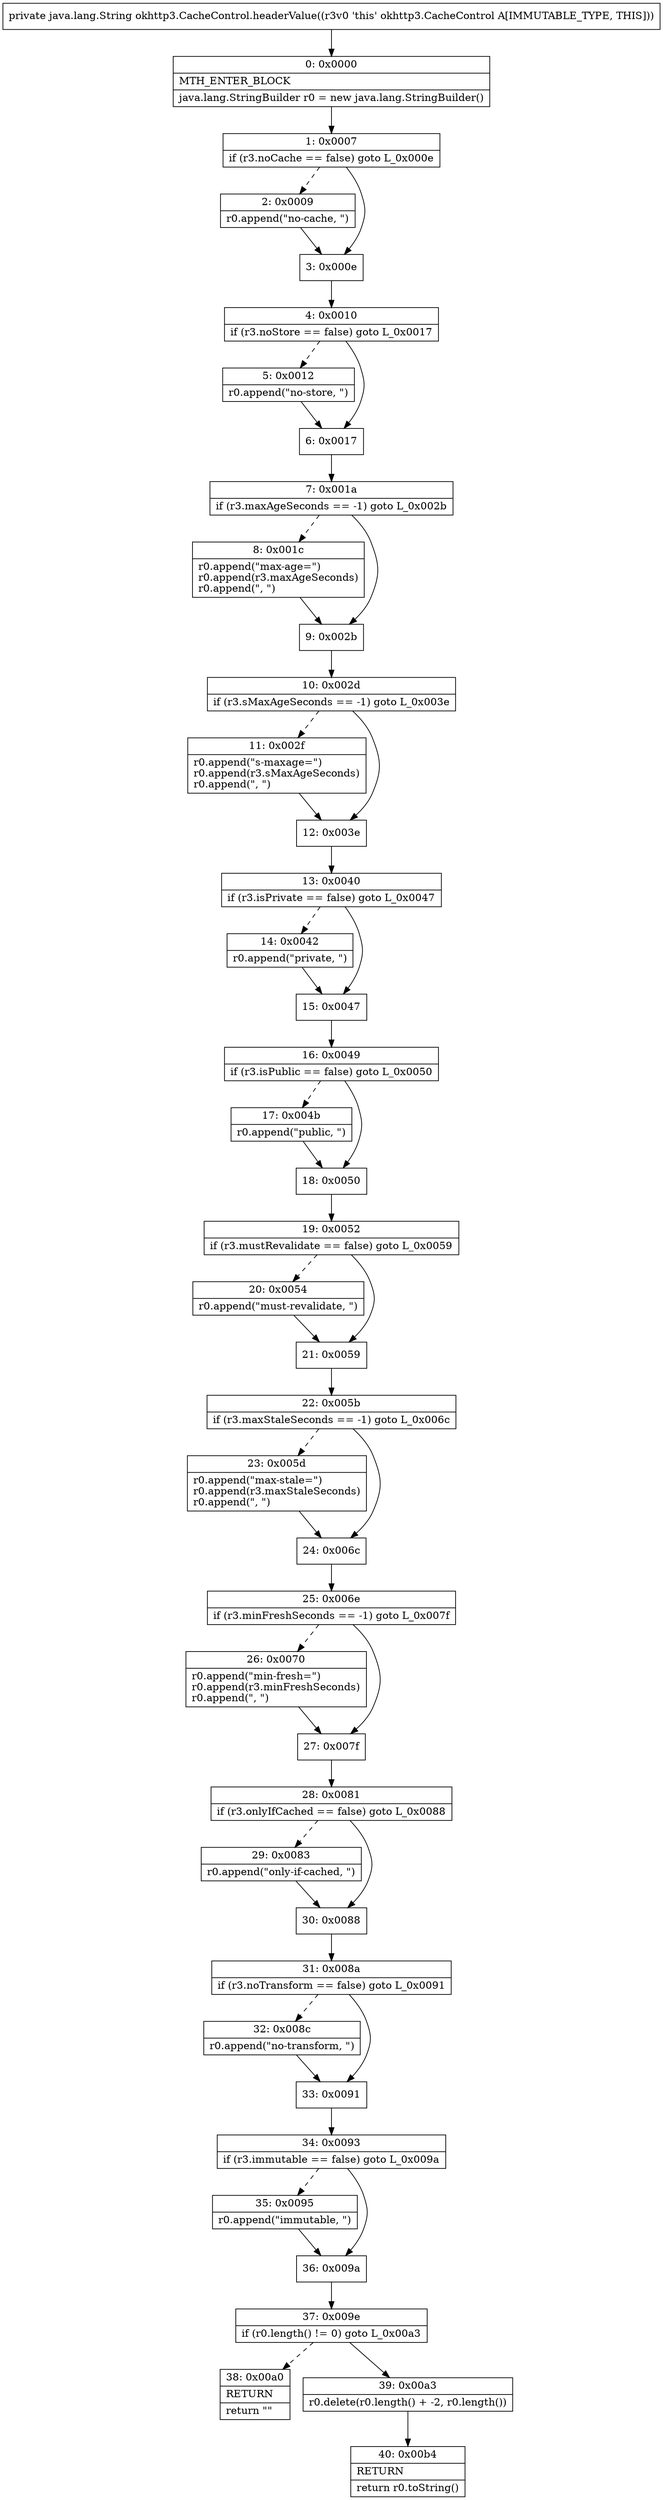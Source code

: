 digraph "CFG forokhttp3.CacheControl.headerValue()Ljava\/lang\/String;" {
Node_0 [shape=record,label="{0\:\ 0x0000|MTH_ENTER_BLOCK\l|java.lang.StringBuilder r0 = new java.lang.StringBuilder()\l}"];
Node_1 [shape=record,label="{1\:\ 0x0007|if (r3.noCache == false) goto L_0x000e\l}"];
Node_2 [shape=record,label="{2\:\ 0x0009|r0.append(\"no\-cache, \")\l}"];
Node_3 [shape=record,label="{3\:\ 0x000e}"];
Node_4 [shape=record,label="{4\:\ 0x0010|if (r3.noStore == false) goto L_0x0017\l}"];
Node_5 [shape=record,label="{5\:\ 0x0012|r0.append(\"no\-store, \")\l}"];
Node_6 [shape=record,label="{6\:\ 0x0017}"];
Node_7 [shape=record,label="{7\:\ 0x001a|if (r3.maxAgeSeconds == \-1) goto L_0x002b\l}"];
Node_8 [shape=record,label="{8\:\ 0x001c|r0.append(\"max\-age=\")\lr0.append(r3.maxAgeSeconds)\lr0.append(\", \")\l}"];
Node_9 [shape=record,label="{9\:\ 0x002b}"];
Node_10 [shape=record,label="{10\:\ 0x002d|if (r3.sMaxAgeSeconds == \-1) goto L_0x003e\l}"];
Node_11 [shape=record,label="{11\:\ 0x002f|r0.append(\"s\-maxage=\")\lr0.append(r3.sMaxAgeSeconds)\lr0.append(\", \")\l}"];
Node_12 [shape=record,label="{12\:\ 0x003e}"];
Node_13 [shape=record,label="{13\:\ 0x0040|if (r3.isPrivate == false) goto L_0x0047\l}"];
Node_14 [shape=record,label="{14\:\ 0x0042|r0.append(\"private, \")\l}"];
Node_15 [shape=record,label="{15\:\ 0x0047}"];
Node_16 [shape=record,label="{16\:\ 0x0049|if (r3.isPublic == false) goto L_0x0050\l}"];
Node_17 [shape=record,label="{17\:\ 0x004b|r0.append(\"public, \")\l}"];
Node_18 [shape=record,label="{18\:\ 0x0050}"];
Node_19 [shape=record,label="{19\:\ 0x0052|if (r3.mustRevalidate == false) goto L_0x0059\l}"];
Node_20 [shape=record,label="{20\:\ 0x0054|r0.append(\"must\-revalidate, \")\l}"];
Node_21 [shape=record,label="{21\:\ 0x0059}"];
Node_22 [shape=record,label="{22\:\ 0x005b|if (r3.maxStaleSeconds == \-1) goto L_0x006c\l}"];
Node_23 [shape=record,label="{23\:\ 0x005d|r0.append(\"max\-stale=\")\lr0.append(r3.maxStaleSeconds)\lr0.append(\", \")\l}"];
Node_24 [shape=record,label="{24\:\ 0x006c}"];
Node_25 [shape=record,label="{25\:\ 0x006e|if (r3.minFreshSeconds == \-1) goto L_0x007f\l}"];
Node_26 [shape=record,label="{26\:\ 0x0070|r0.append(\"min\-fresh=\")\lr0.append(r3.minFreshSeconds)\lr0.append(\", \")\l}"];
Node_27 [shape=record,label="{27\:\ 0x007f}"];
Node_28 [shape=record,label="{28\:\ 0x0081|if (r3.onlyIfCached == false) goto L_0x0088\l}"];
Node_29 [shape=record,label="{29\:\ 0x0083|r0.append(\"only\-if\-cached, \")\l}"];
Node_30 [shape=record,label="{30\:\ 0x0088}"];
Node_31 [shape=record,label="{31\:\ 0x008a|if (r3.noTransform == false) goto L_0x0091\l}"];
Node_32 [shape=record,label="{32\:\ 0x008c|r0.append(\"no\-transform, \")\l}"];
Node_33 [shape=record,label="{33\:\ 0x0091}"];
Node_34 [shape=record,label="{34\:\ 0x0093|if (r3.immutable == false) goto L_0x009a\l}"];
Node_35 [shape=record,label="{35\:\ 0x0095|r0.append(\"immutable, \")\l}"];
Node_36 [shape=record,label="{36\:\ 0x009a}"];
Node_37 [shape=record,label="{37\:\ 0x009e|if (r0.length() != 0) goto L_0x00a3\l}"];
Node_38 [shape=record,label="{38\:\ 0x00a0|RETURN\l|return \"\"\l}"];
Node_39 [shape=record,label="{39\:\ 0x00a3|r0.delete(r0.length() + \-2, r0.length())\l}"];
Node_40 [shape=record,label="{40\:\ 0x00b4|RETURN\l|return r0.toString()\l}"];
MethodNode[shape=record,label="{private java.lang.String okhttp3.CacheControl.headerValue((r3v0 'this' okhttp3.CacheControl A[IMMUTABLE_TYPE, THIS])) }"];
MethodNode -> Node_0;
Node_0 -> Node_1;
Node_1 -> Node_2[style=dashed];
Node_1 -> Node_3;
Node_2 -> Node_3;
Node_3 -> Node_4;
Node_4 -> Node_5[style=dashed];
Node_4 -> Node_6;
Node_5 -> Node_6;
Node_6 -> Node_7;
Node_7 -> Node_8[style=dashed];
Node_7 -> Node_9;
Node_8 -> Node_9;
Node_9 -> Node_10;
Node_10 -> Node_11[style=dashed];
Node_10 -> Node_12;
Node_11 -> Node_12;
Node_12 -> Node_13;
Node_13 -> Node_14[style=dashed];
Node_13 -> Node_15;
Node_14 -> Node_15;
Node_15 -> Node_16;
Node_16 -> Node_17[style=dashed];
Node_16 -> Node_18;
Node_17 -> Node_18;
Node_18 -> Node_19;
Node_19 -> Node_20[style=dashed];
Node_19 -> Node_21;
Node_20 -> Node_21;
Node_21 -> Node_22;
Node_22 -> Node_23[style=dashed];
Node_22 -> Node_24;
Node_23 -> Node_24;
Node_24 -> Node_25;
Node_25 -> Node_26[style=dashed];
Node_25 -> Node_27;
Node_26 -> Node_27;
Node_27 -> Node_28;
Node_28 -> Node_29[style=dashed];
Node_28 -> Node_30;
Node_29 -> Node_30;
Node_30 -> Node_31;
Node_31 -> Node_32[style=dashed];
Node_31 -> Node_33;
Node_32 -> Node_33;
Node_33 -> Node_34;
Node_34 -> Node_35[style=dashed];
Node_34 -> Node_36;
Node_35 -> Node_36;
Node_36 -> Node_37;
Node_37 -> Node_38[style=dashed];
Node_37 -> Node_39;
Node_39 -> Node_40;
}

